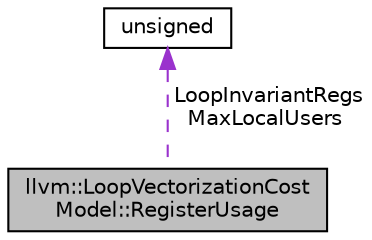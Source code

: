 digraph "llvm::LoopVectorizationCostModel::RegisterUsage"
{
 // LATEX_PDF_SIZE
  bgcolor="transparent";
  edge [fontname="Helvetica",fontsize="10",labelfontname="Helvetica",labelfontsize="10"];
  node [fontname="Helvetica",fontsize="10",shape="box"];
  Node1 [label="llvm::LoopVectorizationCost\lModel::RegisterUsage",height=0.2,width=0.4,color="black", fillcolor="grey75", style="filled", fontcolor="black",tooltip="A struct that represents some properties of the register usage of a loop."];
  Node2 -> Node1 [dir="back",color="darkorchid3",fontsize="10",style="dashed",label=" LoopInvariantRegs\nMaxLocalUsers" ,fontname="Helvetica"];
  Node2 [label="unsigned",height=0.2,width=0.4,color="black",URL="$classunsigned.html",tooltip=" "];
}
